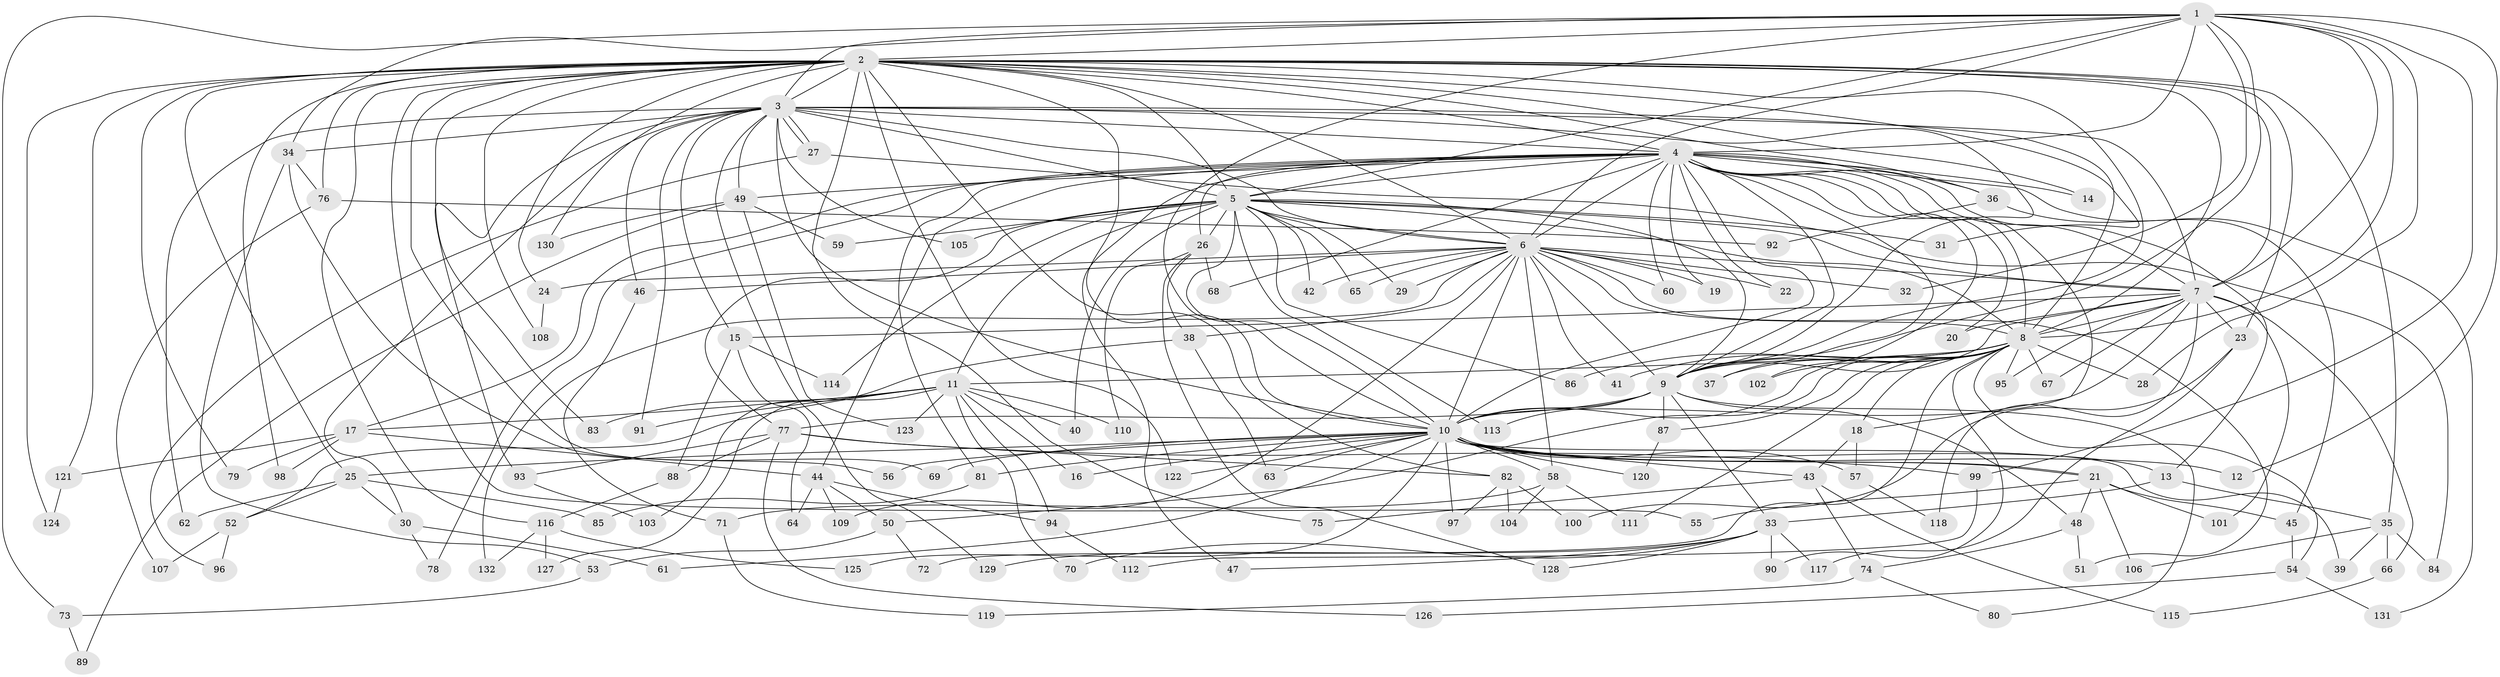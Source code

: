 // Generated by graph-tools (version 1.1) at 2025/49/03/09/25 03:49:42]
// undirected, 132 vertices, 289 edges
graph export_dot {
graph [start="1"]
  node [color=gray90,style=filled];
  1;
  2;
  3;
  4;
  5;
  6;
  7;
  8;
  9;
  10;
  11;
  12;
  13;
  14;
  15;
  16;
  17;
  18;
  19;
  20;
  21;
  22;
  23;
  24;
  25;
  26;
  27;
  28;
  29;
  30;
  31;
  32;
  33;
  34;
  35;
  36;
  37;
  38;
  39;
  40;
  41;
  42;
  43;
  44;
  45;
  46;
  47;
  48;
  49;
  50;
  51;
  52;
  53;
  54;
  55;
  56;
  57;
  58;
  59;
  60;
  61;
  62;
  63;
  64;
  65;
  66;
  67;
  68;
  69;
  70;
  71;
  72;
  73;
  74;
  75;
  76;
  77;
  78;
  79;
  80;
  81;
  82;
  83;
  84;
  85;
  86;
  87;
  88;
  89;
  90;
  91;
  92;
  93;
  94;
  95;
  96;
  97;
  98;
  99;
  100;
  101;
  102;
  103;
  104;
  105;
  106;
  107;
  108;
  109;
  110;
  111;
  112;
  113;
  114;
  115;
  116;
  117;
  118;
  119;
  120;
  121;
  122;
  123;
  124;
  125;
  126;
  127;
  128;
  129;
  130;
  131;
  132;
  1 -- 2;
  1 -- 3;
  1 -- 4;
  1 -- 5;
  1 -- 6;
  1 -- 7;
  1 -- 8;
  1 -- 9;
  1 -- 10;
  1 -- 12;
  1 -- 28;
  1 -- 32;
  1 -- 34;
  1 -- 73;
  1 -- 99;
  2 -- 3;
  2 -- 4;
  2 -- 5;
  2 -- 6;
  2 -- 7;
  2 -- 8;
  2 -- 9;
  2 -- 10;
  2 -- 14;
  2 -- 23;
  2 -- 24;
  2 -- 25;
  2 -- 31;
  2 -- 35;
  2 -- 36;
  2 -- 55;
  2 -- 69;
  2 -- 75;
  2 -- 76;
  2 -- 79;
  2 -- 82;
  2 -- 83;
  2 -- 98;
  2 -- 108;
  2 -- 116;
  2 -- 121;
  2 -- 122;
  2 -- 124;
  2 -- 130;
  3 -- 4;
  3 -- 5;
  3 -- 6;
  3 -- 7;
  3 -- 8;
  3 -- 9;
  3 -- 10;
  3 -- 15;
  3 -- 27;
  3 -- 27;
  3 -- 30;
  3 -- 34;
  3 -- 46;
  3 -- 49;
  3 -- 62;
  3 -- 91;
  3 -- 93;
  3 -- 105;
  3 -- 129;
  4 -- 5;
  4 -- 6;
  4 -- 7;
  4 -- 8;
  4 -- 9;
  4 -- 10;
  4 -- 13;
  4 -- 14;
  4 -- 17;
  4 -- 18;
  4 -- 19;
  4 -- 20;
  4 -- 22;
  4 -- 26;
  4 -- 36;
  4 -- 37;
  4 -- 44;
  4 -- 47;
  4 -- 49;
  4 -- 60;
  4 -- 68;
  4 -- 78;
  4 -- 81;
  4 -- 102;
  4 -- 131;
  5 -- 6;
  5 -- 7;
  5 -- 8;
  5 -- 9;
  5 -- 10;
  5 -- 11;
  5 -- 26;
  5 -- 29;
  5 -- 31;
  5 -- 40;
  5 -- 42;
  5 -- 59;
  5 -- 65;
  5 -- 77;
  5 -- 86;
  5 -- 105;
  5 -- 113;
  5 -- 114;
  6 -- 7;
  6 -- 8;
  6 -- 9;
  6 -- 10;
  6 -- 19;
  6 -- 22;
  6 -- 24;
  6 -- 29;
  6 -- 32;
  6 -- 38;
  6 -- 41;
  6 -- 42;
  6 -- 46;
  6 -- 51;
  6 -- 58;
  6 -- 60;
  6 -- 65;
  6 -- 109;
  6 -- 132;
  7 -- 8;
  7 -- 9;
  7 -- 10;
  7 -- 15;
  7 -- 20;
  7 -- 23;
  7 -- 66;
  7 -- 67;
  7 -- 95;
  7 -- 101;
  7 -- 118;
  8 -- 9;
  8 -- 10;
  8 -- 11;
  8 -- 18;
  8 -- 28;
  8 -- 37;
  8 -- 41;
  8 -- 50;
  8 -- 54;
  8 -- 67;
  8 -- 72;
  8 -- 86;
  8 -- 87;
  8 -- 90;
  8 -- 95;
  8 -- 102;
  8 -- 111;
  9 -- 10;
  9 -- 33;
  9 -- 48;
  9 -- 77;
  9 -- 80;
  9 -- 87;
  9 -- 113;
  10 -- 12;
  10 -- 13;
  10 -- 16;
  10 -- 21;
  10 -- 21;
  10 -- 25;
  10 -- 39;
  10 -- 43;
  10 -- 56;
  10 -- 57;
  10 -- 58;
  10 -- 61;
  10 -- 63;
  10 -- 69;
  10 -- 81;
  10 -- 97;
  10 -- 120;
  10 -- 122;
  10 -- 125;
  11 -- 16;
  11 -- 17;
  11 -- 40;
  11 -- 52;
  11 -- 70;
  11 -- 83;
  11 -- 91;
  11 -- 94;
  11 -- 110;
  11 -- 123;
  11 -- 127;
  13 -- 33;
  13 -- 35;
  15 -- 64;
  15 -- 88;
  15 -- 114;
  17 -- 44;
  17 -- 79;
  17 -- 98;
  17 -- 121;
  18 -- 43;
  18 -- 57;
  21 -- 45;
  21 -- 48;
  21 -- 55;
  21 -- 101;
  21 -- 106;
  23 -- 100;
  23 -- 117;
  24 -- 108;
  25 -- 30;
  25 -- 52;
  25 -- 62;
  25 -- 85;
  26 -- 38;
  26 -- 68;
  26 -- 110;
  26 -- 128;
  27 -- 84;
  27 -- 96;
  30 -- 61;
  30 -- 78;
  33 -- 47;
  33 -- 70;
  33 -- 90;
  33 -- 117;
  33 -- 128;
  33 -- 129;
  34 -- 53;
  34 -- 56;
  34 -- 76;
  35 -- 39;
  35 -- 66;
  35 -- 84;
  35 -- 106;
  36 -- 45;
  36 -- 92;
  38 -- 63;
  38 -- 103;
  43 -- 74;
  43 -- 75;
  43 -- 115;
  44 -- 50;
  44 -- 64;
  44 -- 94;
  44 -- 109;
  45 -- 54;
  46 -- 71;
  48 -- 51;
  48 -- 74;
  49 -- 59;
  49 -- 89;
  49 -- 123;
  49 -- 130;
  50 -- 53;
  50 -- 72;
  52 -- 96;
  52 -- 107;
  53 -- 73;
  54 -- 126;
  54 -- 131;
  57 -- 118;
  58 -- 71;
  58 -- 104;
  58 -- 111;
  66 -- 115;
  71 -- 119;
  73 -- 89;
  74 -- 80;
  74 -- 119;
  76 -- 92;
  76 -- 107;
  77 -- 82;
  77 -- 88;
  77 -- 93;
  77 -- 99;
  77 -- 126;
  81 -- 85;
  82 -- 97;
  82 -- 100;
  82 -- 104;
  87 -- 120;
  88 -- 116;
  93 -- 103;
  94 -- 112;
  99 -- 112;
  116 -- 125;
  116 -- 127;
  116 -- 132;
  121 -- 124;
}

